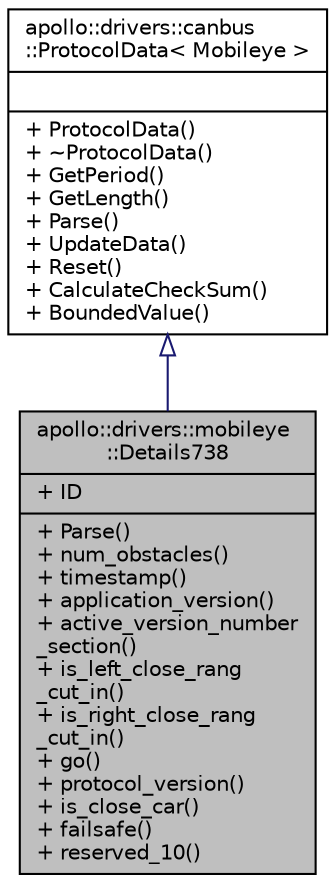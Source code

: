 digraph "apollo::drivers::mobileye::Details738"
{
  edge [fontname="Helvetica",fontsize="10",labelfontname="Helvetica",labelfontsize="10"];
  node [fontname="Helvetica",fontsize="10",shape=record];
  Node1 [label="{apollo::drivers::mobileye\l::Details738\n|+ ID\l|+ Parse()\l+ num_obstacles()\l+ timestamp()\l+ application_version()\l+ active_version_number\l_section()\l+ is_left_close_rang\l_cut_in()\l+ is_right_close_rang\l_cut_in()\l+ go()\l+ protocol_version()\l+ is_close_car()\l+ failsafe()\l+ reserved_10()\l}",height=0.2,width=0.4,color="black", fillcolor="grey75", style="filled" fontcolor="black"];
  Node2 -> Node1 [dir="back",color="midnightblue",fontsize="10",style="solid",arrowtail="onormal",fontname="Helvetica"];
  Node2 [label="{apollo::drivers::canbus\l::ProtocolData\< Mobileye \>\n||+ ProtocolData()\l+ ~ProtocolData()\l+ GetPeriod()\l+ GetLength()\l+ Parse()\l+ UpdateData()\l+ Reset()\l+ CalculateCheckSum()\l+ BoundedValue()\l}",height=0.2,width=0.4,color="black", fillcolor="white", style="filled",URL="$classapollo_1_1drivers_1_1canbus_1_1ProtocolData.html"];
}
